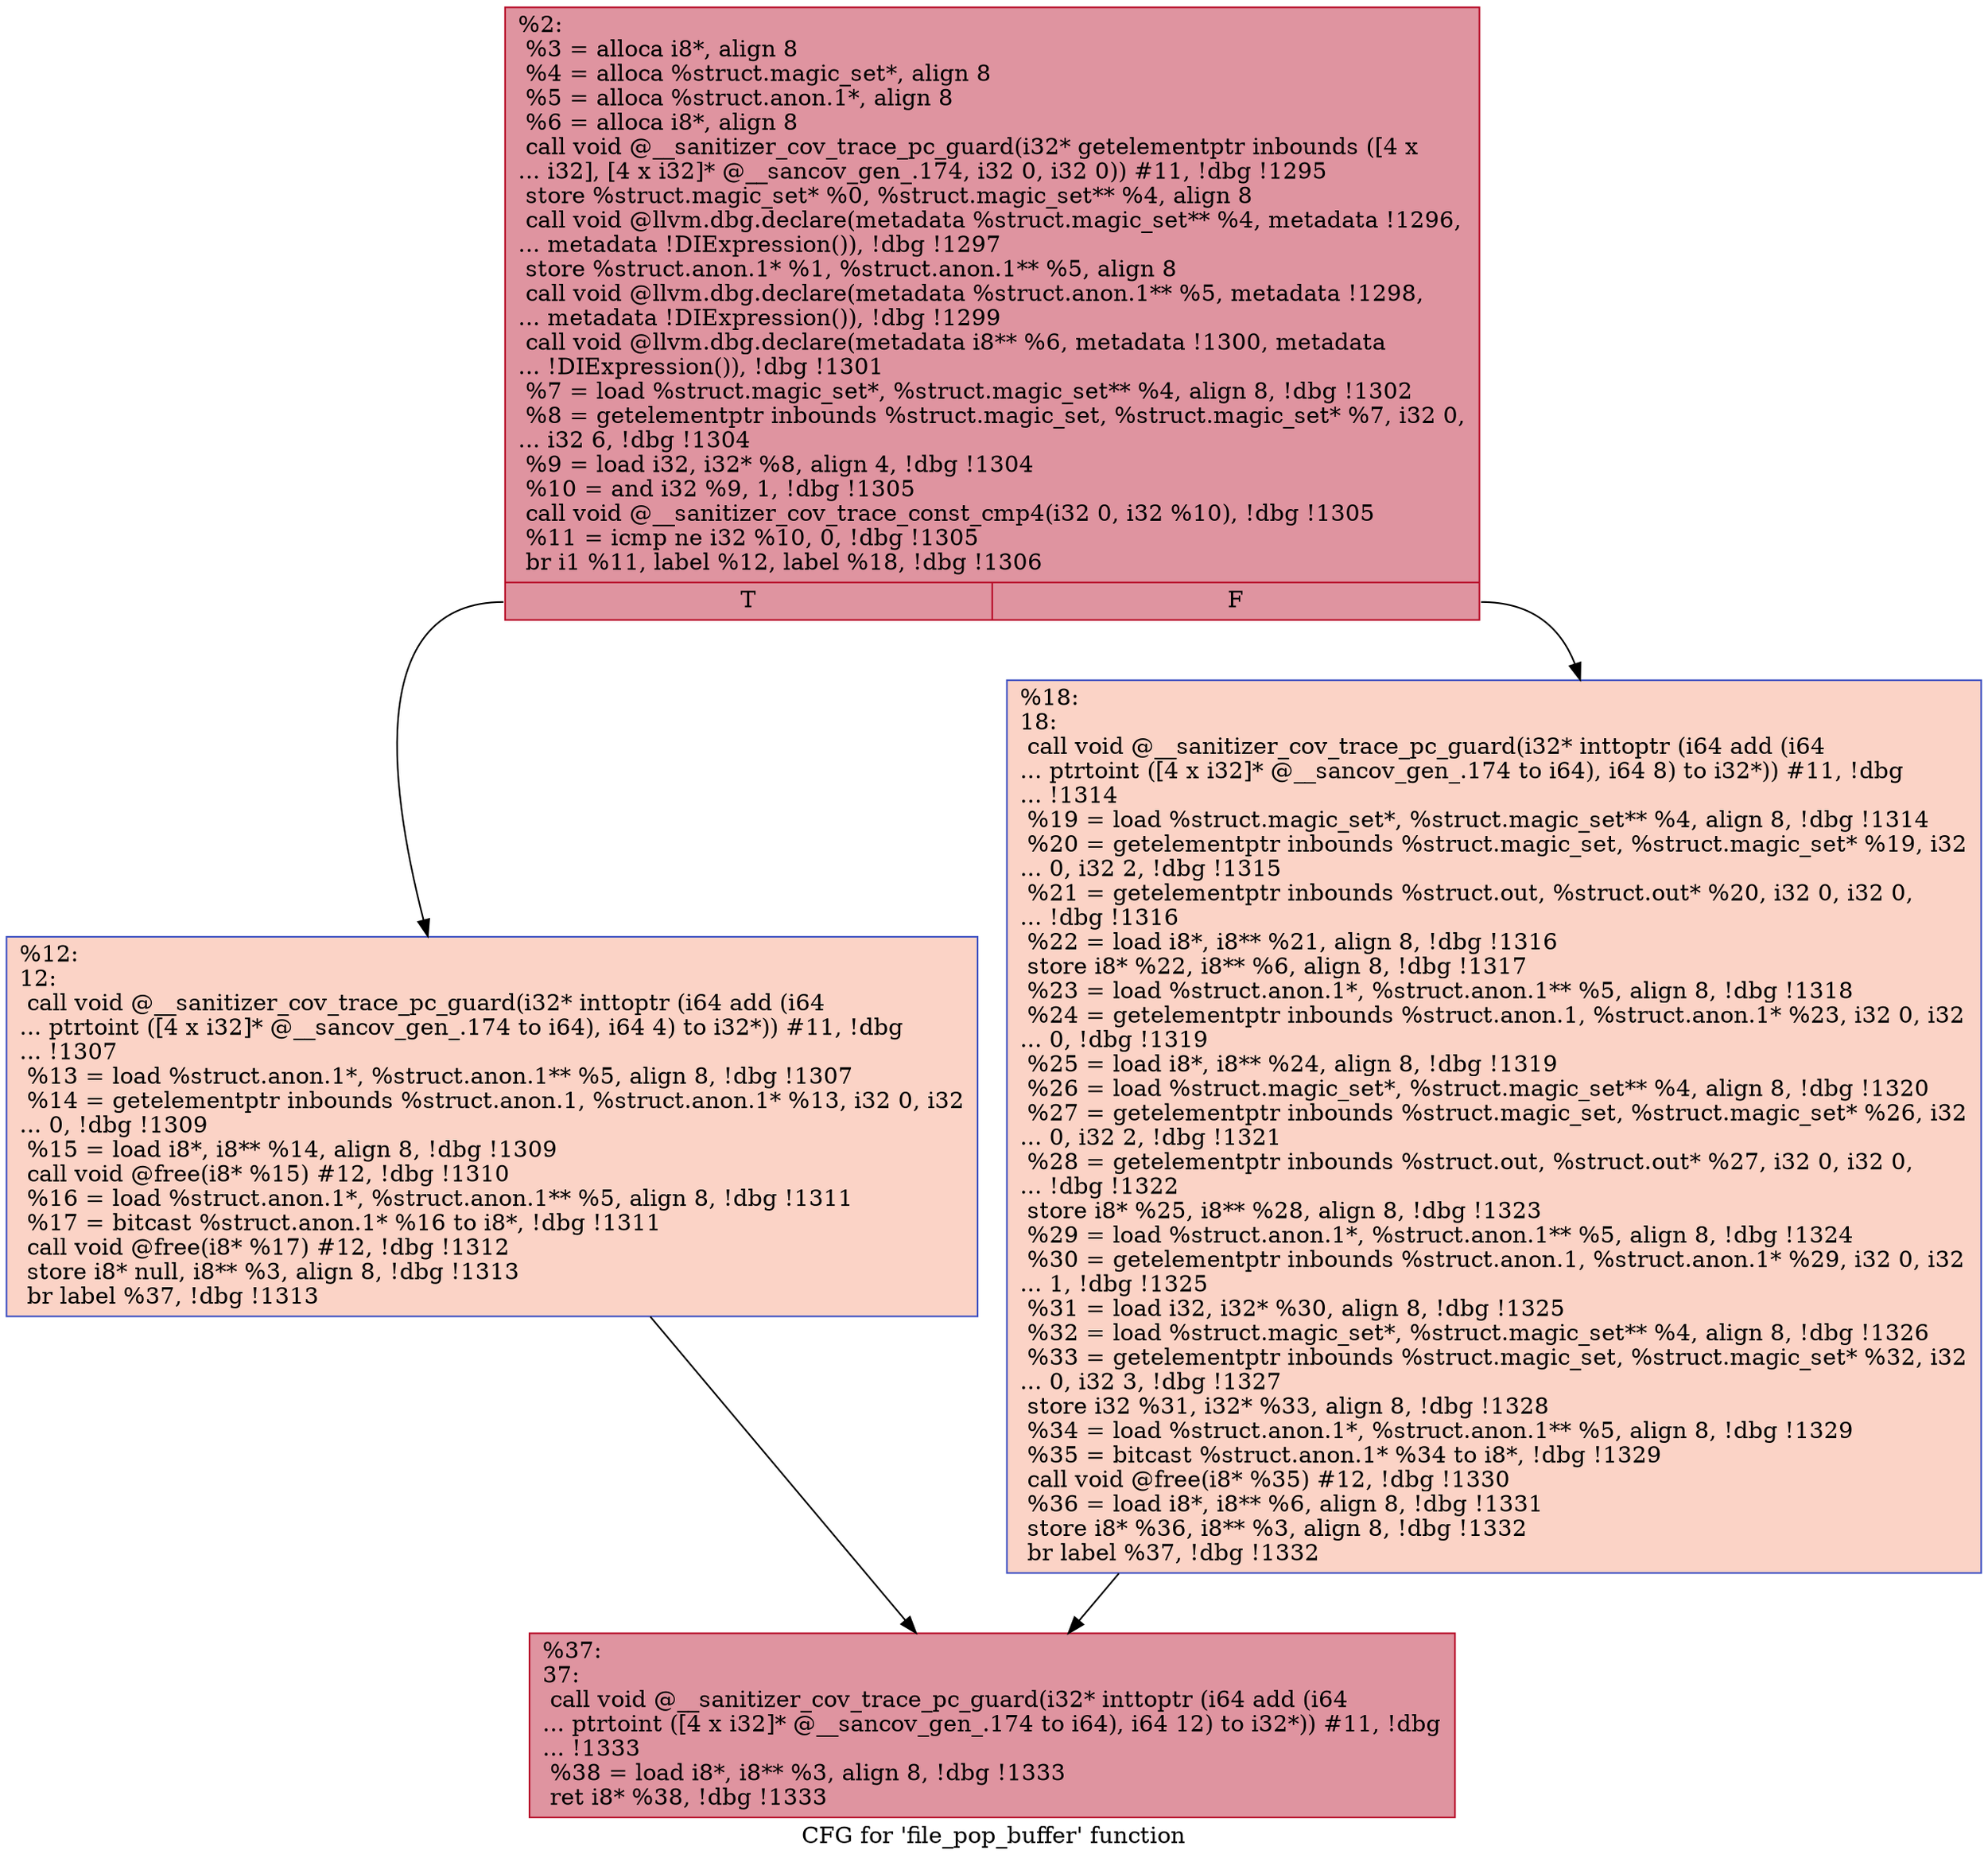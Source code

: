 digraph "CFG for 'file_pop_buffer' function" {
	label="CFG for 'file_pop_buffer' function";

	Node0x555555b4f290 [shape=record,color="#b70d28ff", style=filled, fillcolor="#b70d2870",label="{%2:\l  %3 = alloca i8*, align 8\l  %4 = alloca %struct.magic_set*, align 8\l  %5 = alloca %struct.anon.1*, align 8\l  %6 = alloca i8*, align 8\l  call void @__sanitizer_cov_trace_pc_guard(i32* getelementptr inbounds ([4 x\l... i32], [4 x i32]* @__sancov_gen_.174, i32 0, i32 0)) #11, !dbg !1295\l  store %struct.magic_set* %0, %struct.magic_set** %4, align 8\l  call void @llvm.dbg.declare(metadata %struct.magic_set** %4, metadata !1296,\l... metadata !DIExpression()), !dbg !1297\l  store %struct.anon.1* %1, %struct.anon.1** %5, align 8\l  call void @llvm.dbg.declare(metadata %struct.anon.1** %5, metadata !1298,\l... metadata !DIExpression()), !dbg !1299\l  call void @llvm.dbg.declare(metadata i8** %6, metadata !1300, metadata\l... !DIExpression()), !dbg !1301\l  %7 = load %struct.magic_set*, %struct.magic_set** %4, align 8, !dbg !1302\l  %8 = getelementptr inbounds %struct.magic_set, %struct.magic_set* %7, i32 0,\l... i32 6, !dbg !1304\l  %9 = load i32, i32* %8, align 4, !dbg !1304\l  %10 = and i32 %9, 1, !dbg !1305\l  call void @__sanitizer_cov_trace_const_cmp4(i32 0, i32 %10), !dbg !1305\l  %11 = icmp ne i32 %10, 0, !dbg !1305\l  br i1 %11, label %12, label %18, !dbg !1306\l|{<s0>T|<s1>F}}"];
	Node0x555555b4f290:s0 -> Node0x555555b52050;
	Node0x555555b4f290:s1 -> Node0x555555b520a0;
	Node0x555555b52050 [shape=record,color="#3d50c3ff", style=filled, fillcolor="#f59c7d70",label="{%12:\l12:                                               \l  call void @__sanitizer_cov_trace_pc_guard(i32* inttoptr (i64 add (i64\l... ptrtoint ([4 x i32]* @__sancov_gen_.174 to i64), i64 4) to i32*)) #11, !dbg\l... !1307\l  %13 = load %struct.anon.1*, %struct.anon.1** %5, align 8, !dbg !1307\l  %14 = getelementptr inbounds %struct.anon.1, %struct.anon.1* %13, i32 0, i32\l... 0, !dbg !1309\l  %15 = load i8*, i8** %14, align 8, !dbg !1309\l  call void @free(i8* %15) #12, !dbg !1310\l  %16 = load %struct.anon.1*, %struct.anon.1** %5, align 8, !dbg !1311\l  %17 = bitcast %struct.anon.1* %16 to i8*, !dbg !1311\l  call void @free(i8* %17) #12, !dbg !1312\l  store i8* null, i8** %3, align 8, !dbg !1313\l  br label %37, !dbg !1313\l}"];
	Node0x555555b52050 -> Node0x555555b520f0;
	Node0x555555b520a0 [shape=record,color="#3d50c3ff", style=filled, fillcolor="#f59c7d70",label="{%18:\l18:                                               \l  call void @__sanitizer_cov_trace_pc_guard(i32* inttoptr (i64 add (i64\l... ptrtoint ([4 x i32]* @__sancov_gen_.174 to i64), i64 8) to i32*)) #11, !dbg\l... !1314\l  %19 = load %struct.magic_set*, %struct.magic_set** %4, align 8, !dbg !1314\l  %20 = getelementptr inbounds %struct.magic_set, %struct.magic_set* %19, i32\l... 0, i32 2, !dbg !1315\l  %21 = getelementptr inbounds %struct.out, %struct.out* %20, i32 0, i32 0,\l... !dbg !1316\l  %22 = load i8*, i8** %21, align 8, !dbg !1316\l  store i8* %22, i8** %6, align 8, !dbg !1317\l  %23 = load %struct.anon.1*, %struct.anon.1** %5, align 8, !dbg !1318\l  %24 = getelementptr inbounds %struct.anon.1, %struct.anon.1* %23, i32 0, i32\l... 0, !dbg !1319\l  %25 = load i8*, i8** %24, align 8, !dbg !1319\l  %26 = load %struct.magic_set*, %struct.magic_set** %4, align 8, !dbg !1320\l  %27 = getelementptr inbounds %struct.magic_set, %struct.magic_set* %26, i32\l... 0, i32 2, !dbg !1321\l  %28 = getelementptr inbounds %struct.out, %struct.out* %27, i32 0, i32 0,\l... !dbg !1322\l  store i8* %25, i8** %28, align 8, !dbg !1323\l  %29 = load %struct.anon.1*, %struct.anon.1** %5, align 8, !dbg !1324\l  %30 = getelementptr inbounds %struct.anon.1, %struct.anon.1* %29, i32 0, i32\l... 1, !dbg !1325\l  %31 = load i32, i32* %30, align 8, !dbg !1325\l  %32 = load %struct.magic_set*, %struct.magic_set** %4, align 8, !dbg !1326\l  %33 = getelementptr inbounds %struct.magic_set, %struct.magic_set* %32, i32\l... 0, i32 3, !dbg !1327\l  store i32 %31, i32* %33, align 8, !dbg !1328\l  %34 = load %struct.anon.1*, %struct.anon.1** %5, align 8, !dbg !1329\l  %35 = bitcast %struct.anon.1* %34 to i8*, !dbg !1329\l  call void @free(i8* %35) #12, !dbg !1330\l  %36 = load i8*, i8** %6, align 8, !dbg !1331\l  store i8* %36, i8** %3, align 8, !dbg !1332\l  br label %37, !dbg !1332\l}"];
	Node0x555555b520a0 -> Node0x555555b520f0;
	Node0x555555b520f0 [shape=record,color="#b70d28ff", style=filled, fillcolor="#b70d2870",label="{%37:\l37:                                               \l  call void @__sanitizer_cov_trace_pc_guard(i32* inttoptr (i64 add (i64\l... ptrtoint ([4 x i32]* @__sancov_gen_.174 to i64), i64 12) to i32*)) #11, !dbg\l... !1333\l  %38 = load i8*, i8** %3, align 8, !dbg !1333\l  ret i8* %38, !dbg !1333\l}"];
}
